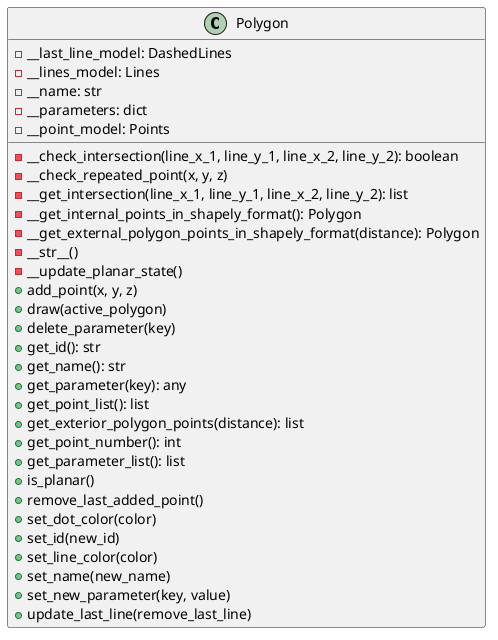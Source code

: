 @startuml
                class Polygon {
                    - __last_line_model: DashedLines
                    - __lines_model: Lines
                    - __name: str
                    - __parameters: dict
                    - __point_model: Points


                    - __check_intersection(line_x_1, line_y_1, line_x_2, line_y_2): boolean
                    - __check_repeated_point(x, y, z)
                    - __get_intersection(line_x_1, line_y_1, line_x_2, line_y_2): list
                    - __get_internal_points_in_shapely_format(): Polygon
                    - __get_external_polygon_points_in_shapely_format(distance): Polygon
                    - __str__()
                    - __update_planar_state()
                    + add_point(x, y, z)
                    + draw(active_polygon)
                    + delete_parameter(key)
                    + get_id(): str
                    + get_name(): str
                    + get_parameter(key): any
                    + get_point_list(): list
                    + get_exterior_polygon_points(distance): list
                    + get_point_number(): int
                    + get_parameter_list(): list
                    + is_planar()
                    + remove_last_added_point()
                    + set_dot_color(color)
                    + set_id(new_id)
                    + set_line_color(color)
                    + set_name(new_name)
                    + set_new_parameter(key, value)
                    + update_last_line(remove_last_line)
                }

@enduml